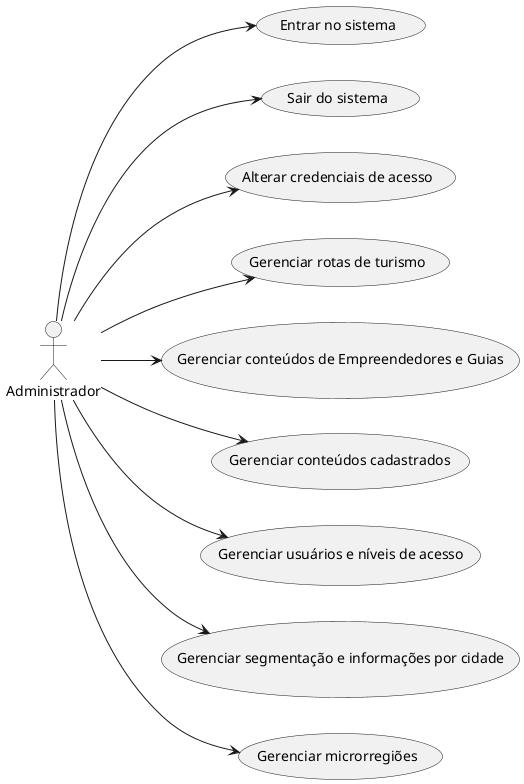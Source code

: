@startuml administrador
left to right direction

actor "Administrador" as Administrador

Administrador --> (Entrar no sistema)

Administrador --> (Sair do sistema)

Administrador --> (Alterar credenciais de acesso)

Administrador --> (Gerenciar rotas de turismo)

Administrador --> (Gerenciar conteúdos de Empreendedores e Guias)

Administrador --> (Gerenciar conteúdos cadastrados)

Administrador --> (Gerenciar usuários e níveis de acesso)

Administrador --> (Gerenciar segmentação e informações por cidade)

Administrador --> (Gerenciar microrregiões)

@enduml
